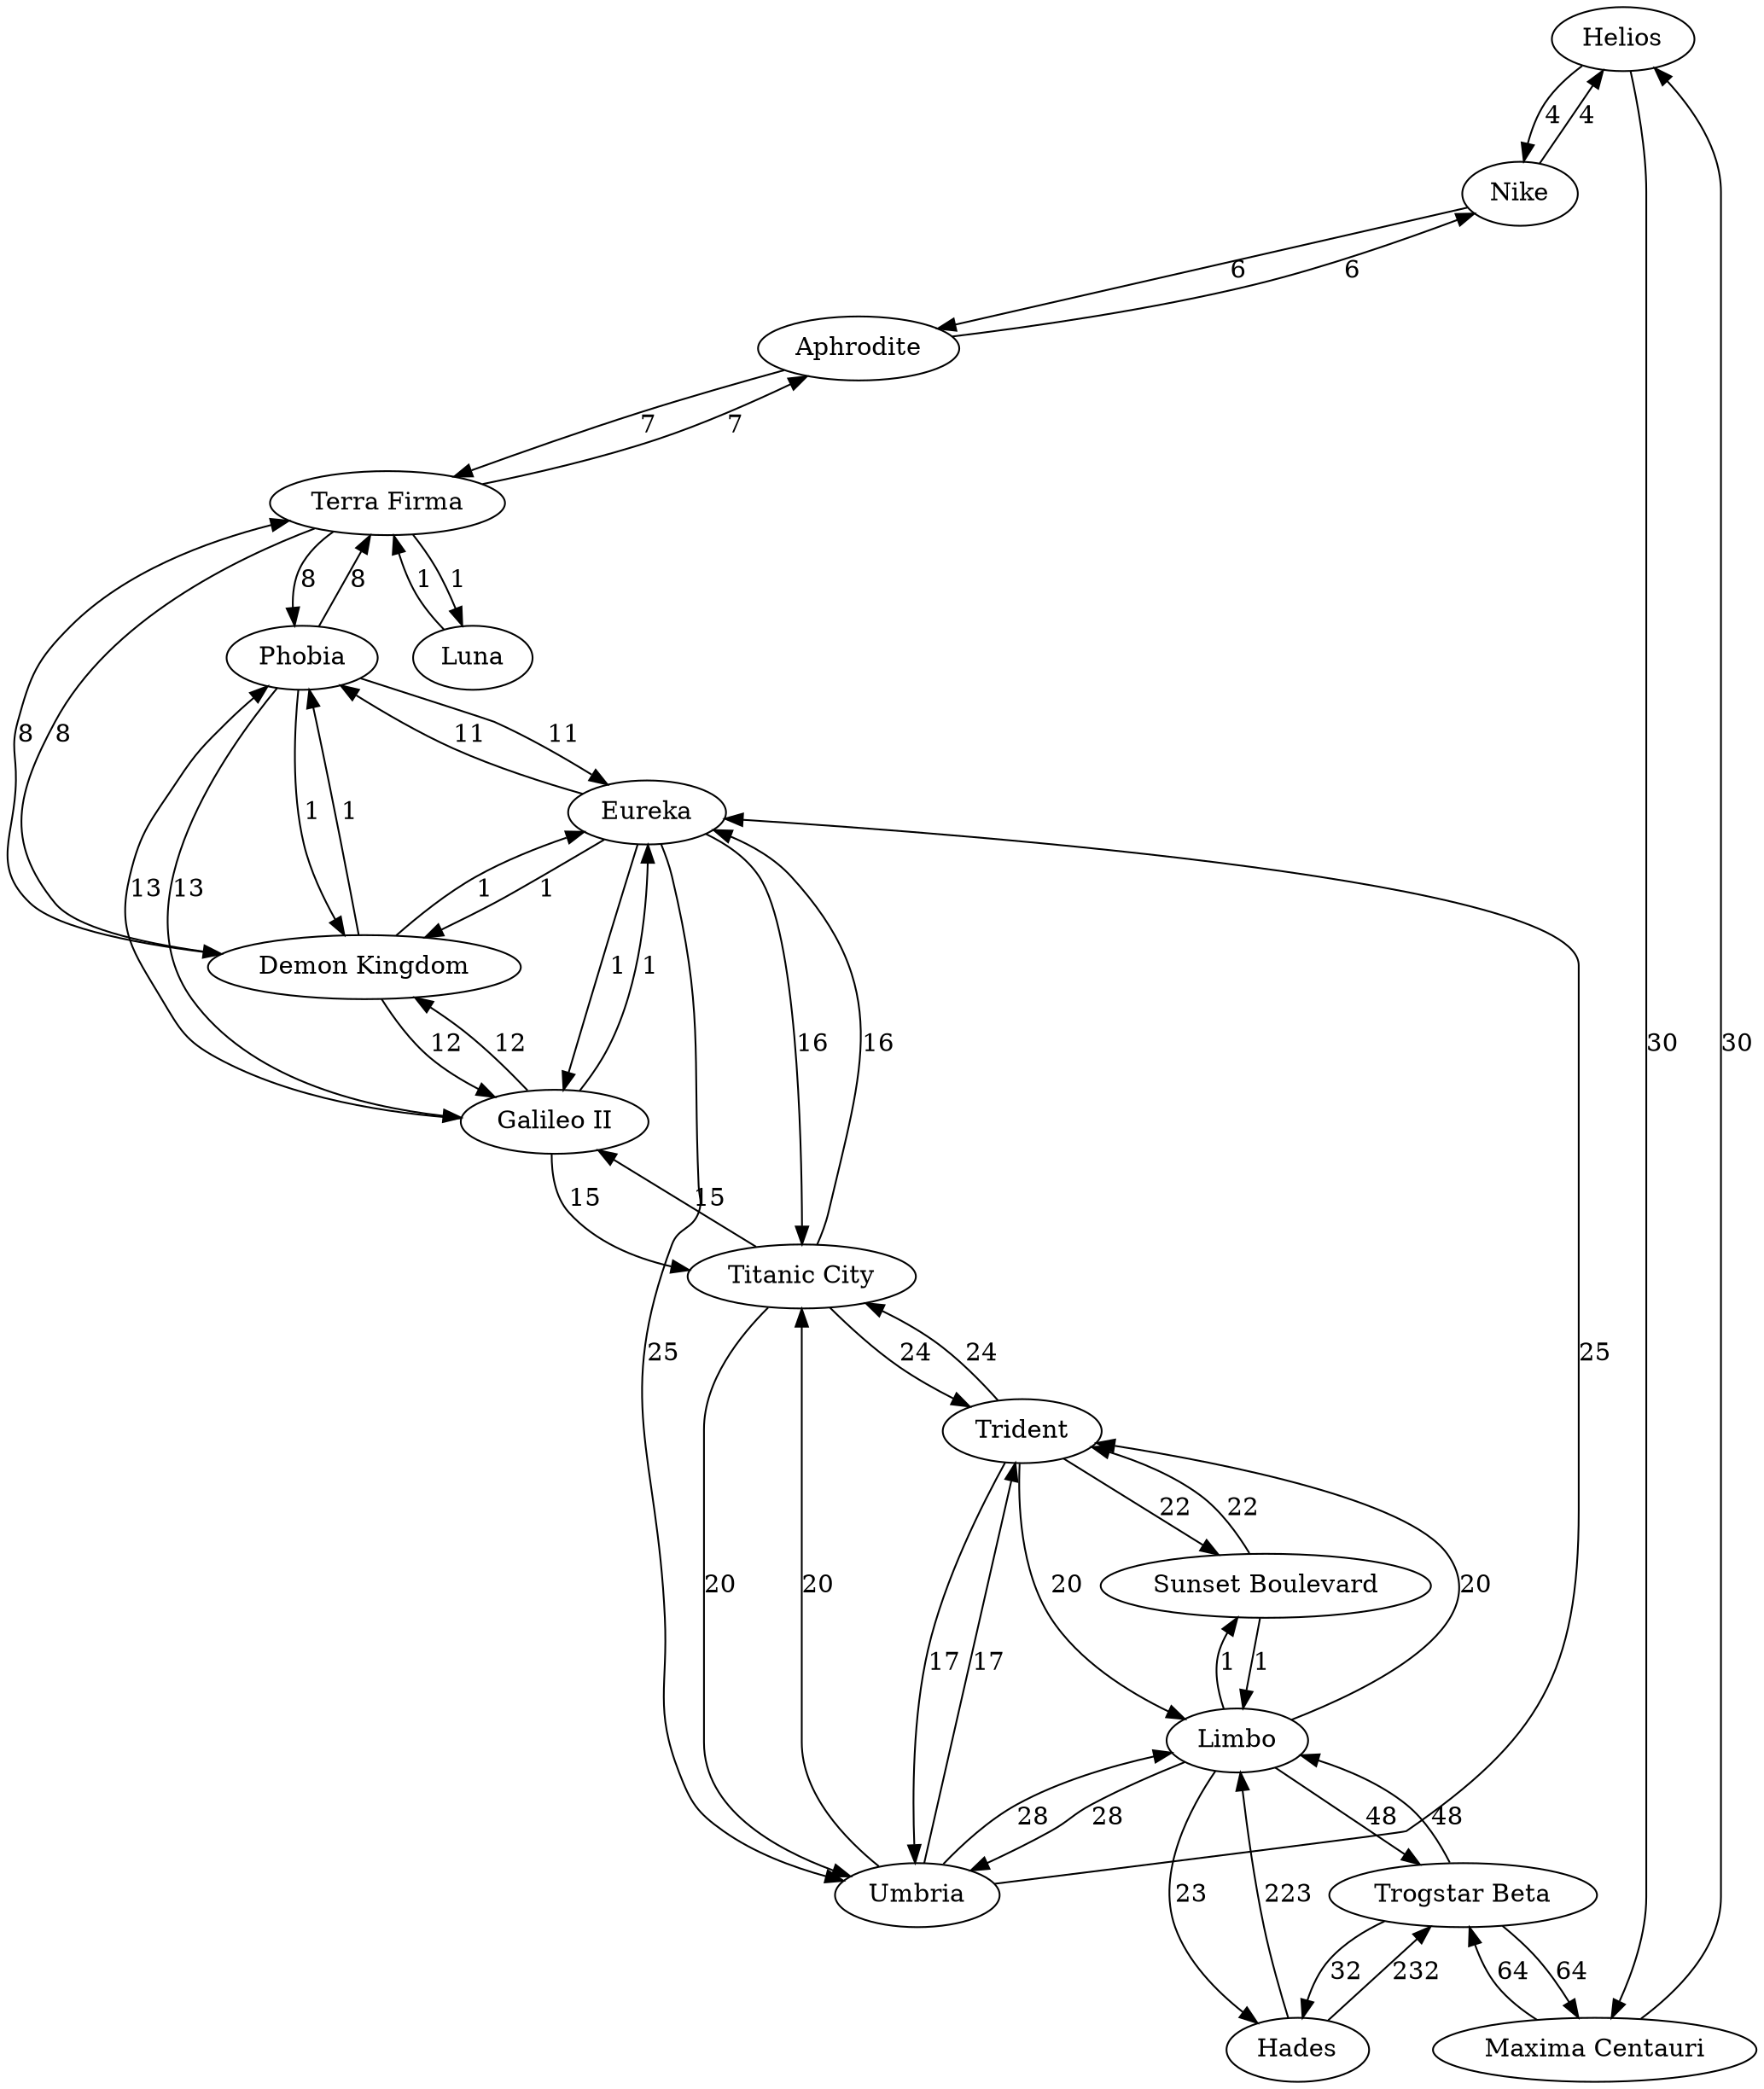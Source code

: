 strict digraph {
"Helios" -> "Nike" [label="4"]
"Nike" -> "Helios" [label="4"]
"Nike" -> "Aphrodite" [label="6"]
"Aphrodite" -> "Nike" [label="6"]
"Aphrodite" -> "Terra Firma" [label="7"]
"Terra Firma" -> "Aphrodite" [label="7"]
"Terra Firma" -> "Luna" [label="1"]
"Luna" -> "Terra Firma" [label="1"]
"Terra Firma" -> "Demon Kingdom" [label="8"]
"Demon Kingdom" -> "Terra Firma" [label="8"]
"Terra Firma" -> "Phobia" [label="8"]
"Phobia" -> "Terra Firma" [label="8"]
"Demon Kingdom" -> "Phobia" [label="1"]
"Phobia" -> "Demon Kingdom" [label="1"]
"Demon Kingdom" -> "Galileo II" [label="12"]
"Galileo II" -> "Demon Kingdom" [label="12"]
"Demon Kingdom" -> "Eureka" [label="1"]
"Eureka" -> "Demon Kingdom" [label="1"]
"Phobia" -> "Eureka" [label="11"]
"Eureka" -> "Phobia" [label="11"]
"Phobia" -> "Galileo II" [label="13"]
"Galileo II" -> "Phobia" [label="13"]
"Eureka" -> "Galileo II" [label="1"]
"Galileo II" -> "Eureka" [label="1"]
"Eureka" -> "Titanic City" [label="16"]
"Titanic City" -> "Eureka" [label="16"]
"Eureka" -> "Umbria" [label="25"]
"Umbria" -> "Eureka" [label="25"]
"Galileo II" -> "Titanic City" [label="15"]
"Titanic City" -> "Galileo II" [label="15"]
"Titanic City" -> "Umbria" [label="20"]
"Umbria" -> "Titanic City" [label="20"]
"Titanic City" -> "Trident" [label="24"]
"Trident" -> "Titanic City" [label="24"]
"Umbria" -> "Trident" [label="17"]
"Trident" -> "Umbria" [label="17"]
"Umbria" -> "Limbo" [label="28"]
"Limbo" -> "Umbria" [label="28"]
"Trident" -> "Limbo" [label="20"]
"Limbo" -> "Trident" [label="20"]
"Trident" -> "Sunset Boulevard" [label="22"]
"Sunset Boulevard" -> "Trident" [label="22"]
"Limbo" -> "Sunset Boulevard" [label="1"]
"Sunset Boulevard" -> "Limbo" [label="1"]
"Limbo" -> "Hades" [label="23"]
"Limbo" -> "Trogstar Beta" [label="48"]
"Trogstar Beta" -> "Limbo" [label="48"]
"Hades" -> "Limbo" [label="223"]
"Hades" -> "Trogstar Beta" [label="232"]
"Trogstar Beta" -> "Hades" [label="32"]
"Trogstar Beta" -> "Maxima Centauri" [label="64"]
"Maxima Centauri" -> "Trogstar Beta" [label="64"]
"Maxima Centauri" -> "Helios" [label="30"]
"Helios" -> "Maxima Centauri" [label="30"]
}
